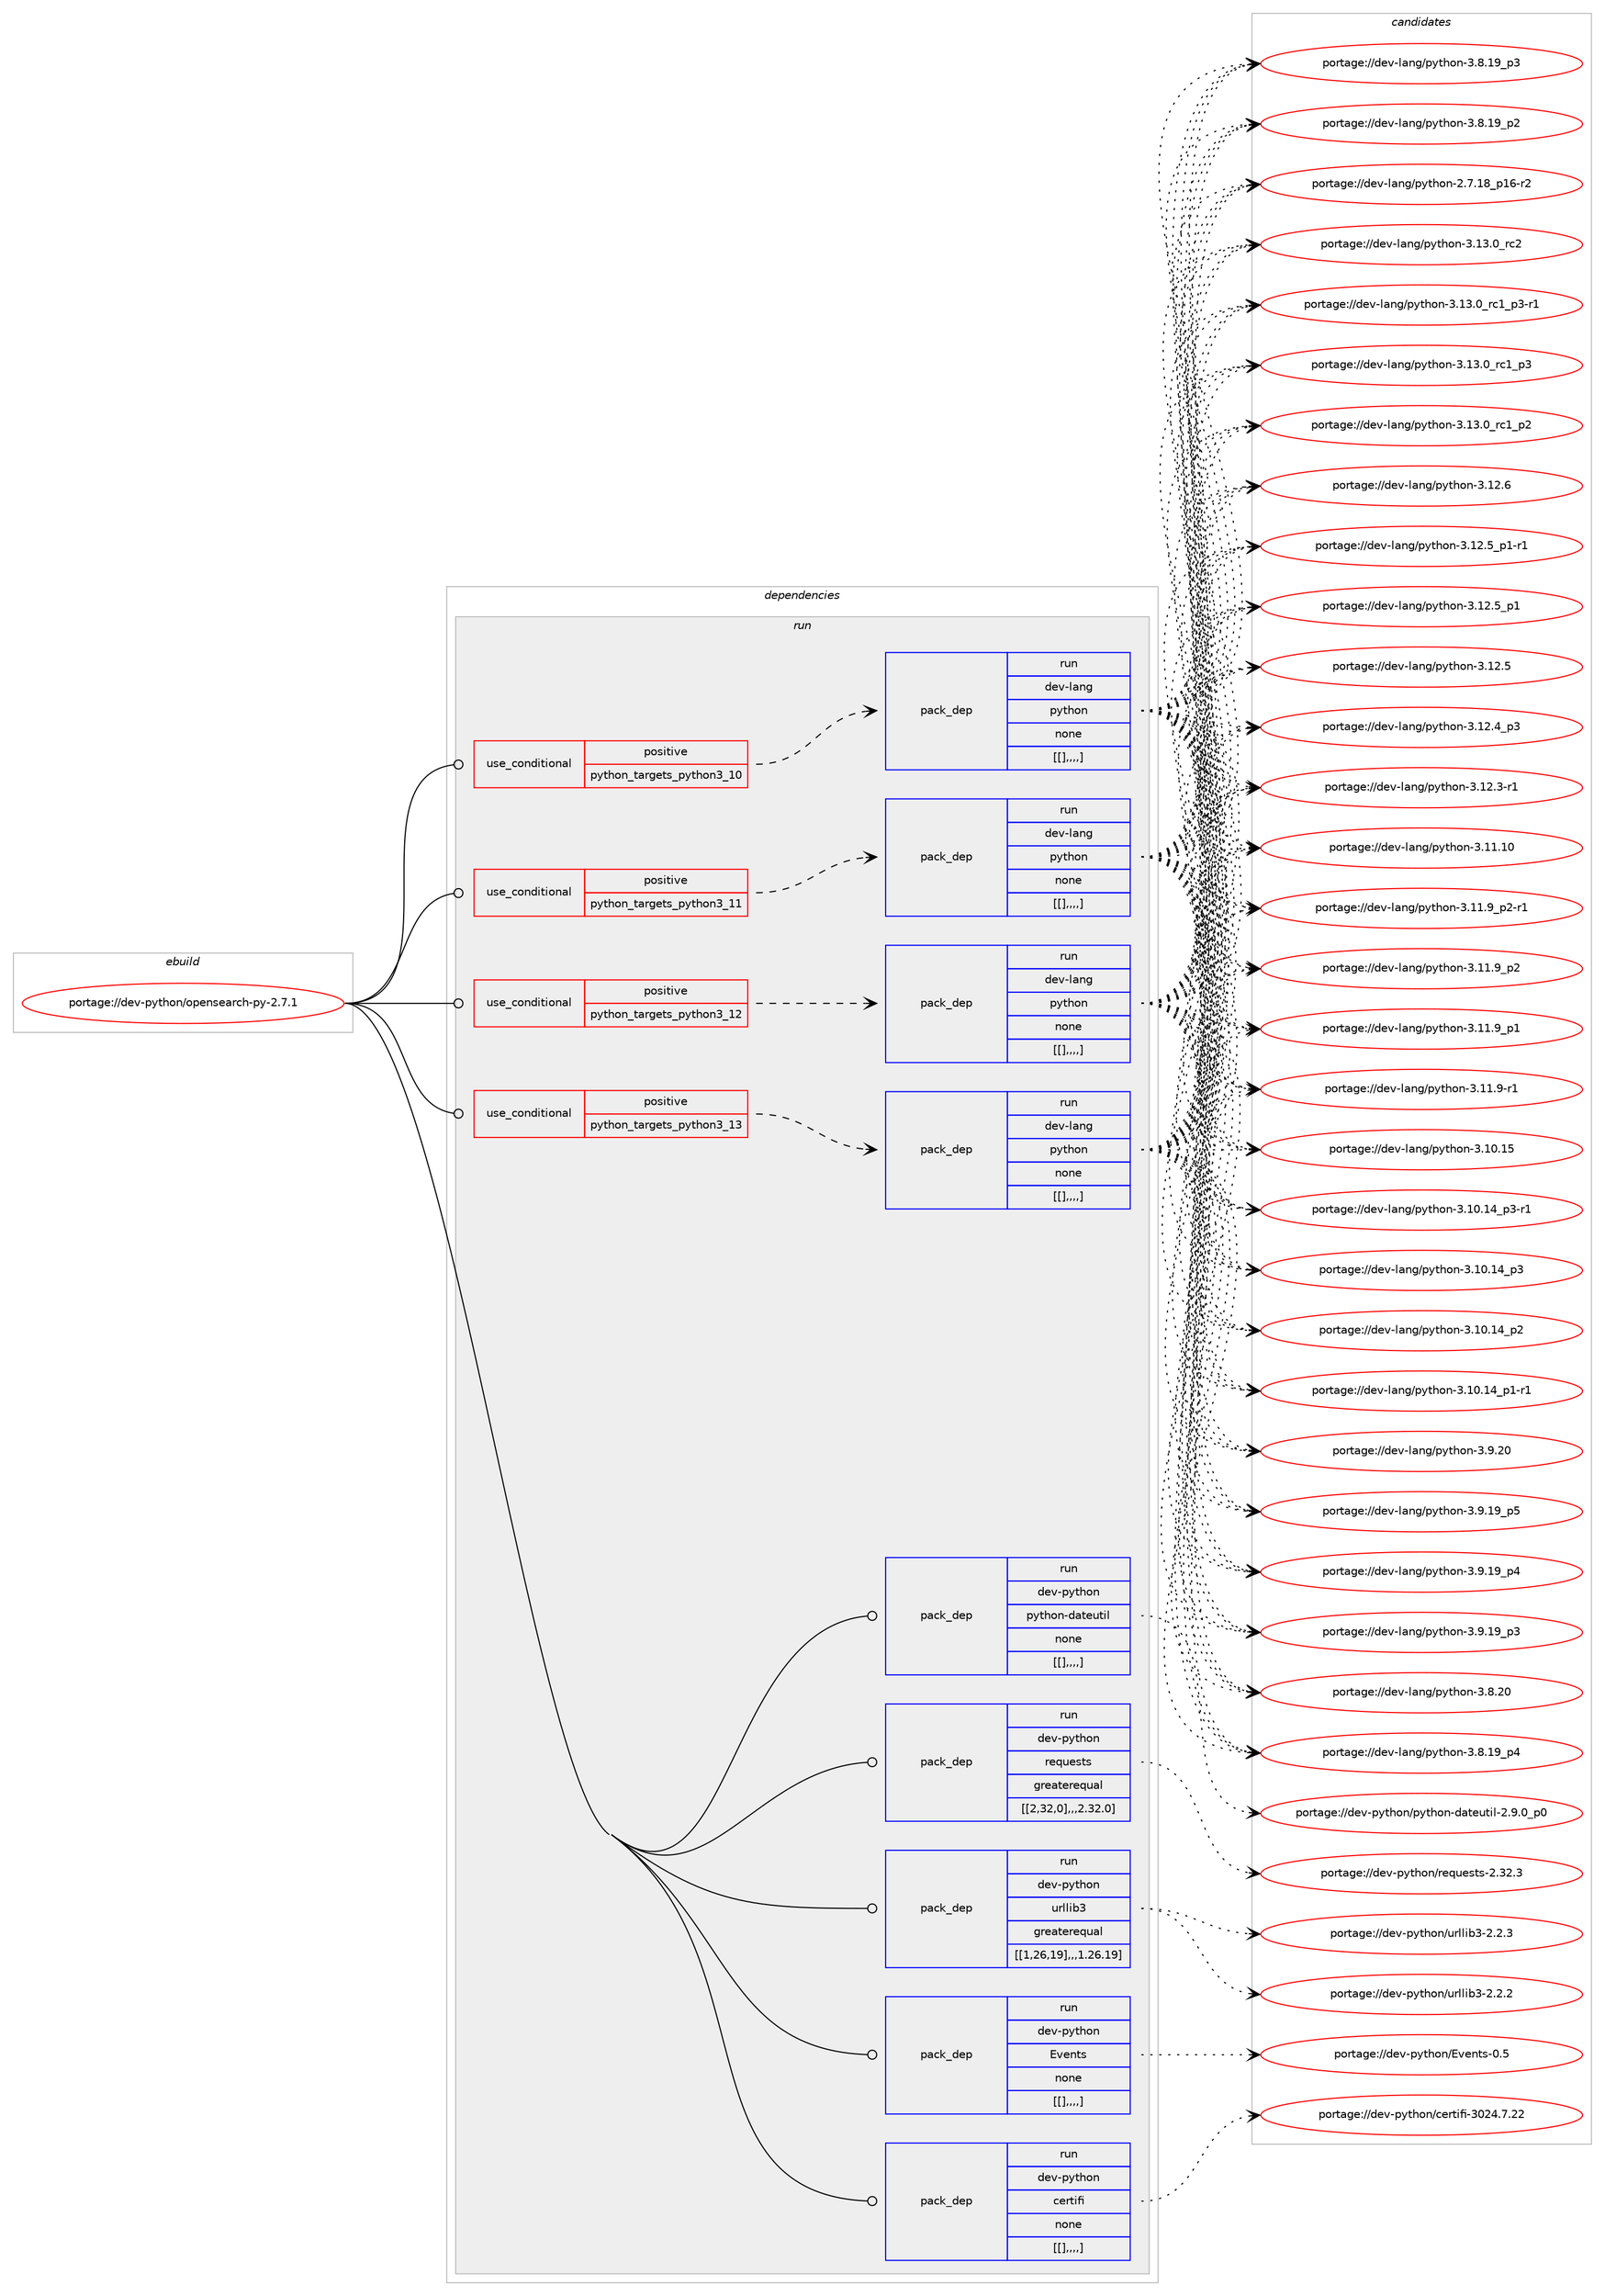digraph prolog {

# *************
# Graph options
# *************

newrank=true;
concentrate=true;
compound=true;
graph [rankdir=LR,fontname=Helvetica,fontsize=10,ranksep=1.5];#, ranksep=2.5, nodesep=0.2];
edge  [arrowhead=vee];
node  [fontname=Helvetica,fontsize=10];

# **********
# The ebuild
# **********

subgraph cluster_leftcol {
color=gray;
label=<<i>ebuild</i>>;
id [label="portage://dev-python/opensearch-py-2.7.1", color=red, width=4, href="../dev-python/opensearch-py-2.7.1.svg"];
}

# ****************
# The dependencies
# ****************

subgraph cluster_midcol {
color=gray;
label=<<i>dependencies</i>>;
subgraph cluster_compile {
fillcolor="#eeeeee";
style=filled;
label=<<i>compile</i>>;
}
subgraph cluster_compileandrun {
fillcolor="#eeeeee";
style=filled;
label=<<i>compile and run</i>>;
}
subgraph cluster_run {
fillcolor="#eeeeee";
style=filled;
label=<<i>run</i>>;
subgraph cond36168 {
dependency154263 [label=<<TABLE BORDER="0" CELLBORDER="1" CELLSPACING="0" CELLPADDING="4"><TR><TD ROWSPAN="3" CELLPADDING="10">use_conditional</TD></TR><TR><TD>positive</TD></TR><TR><TD>python_targets_python3_10</TD></TR></TABLE>>, shape=none, color=red];
subgraph pack116877 {
dependency154264 [label=<<TABLE BORDER="0" CELLBORDER="1" CELLSPACING="0" CELLPADDING="4" WIDTH="220"><TR><TD ROWSPAN="6" CELLPADDING="30">pack_dep</TD></TR><TR><TD WIDTH="110">run</TD></TR><TR><TD>dev-lang</TD></TR><TR><TD>python</TD></TR><TR><TD>none</TD></TR><TR><TD>[[],,,,]</TD></TR></TABLE>>, shape=none, color=blue];
}
dependency154263:e -> dependency154264:w [weight=20,style="dashed",arrowhead="vee"];
}
id:e -> dependency154263:w [weight=20,style="solid",arrowhead="odot"];
subgraph cond36169 {
dependency154265 [label=<<TABLE BORDER="0" CELLBORDER="1" CELLSPACING="0" CELLPADDING="4"><TR><TD ROWSPAN="3" CELLPADDING="10">use_conditional</TD></TR><TR><TD>positive</TD></TR><TR><TD>python_targets_python3_11</TD></TR></TABLE>>, shape=none, color=red];
subgraph pack116878 {
dependency154266 [label=<<TABLE BORDER="0" CELLBORDER="1" CELLSPACING="0" CELLPADDING="4" WIDTH="220"><TR><TD ROWSPAN="6" CELLPADDING="30">pack_dep</TD></TR><TR><TD WIDTH="110">run</TD></TR><TR><TD>dev-lang</TD></TR><TR><TD>python</TD></TR><TR><TD>none</TD></TR><TR><TD>[[],,,,]</TD></TR></TABLE>>, shape=none, color=blue];
}
dependency154265:e -> dependency154266:w [weight=20,style="dashed",arrowhead="vee"];
}
id:e -> dependency154265:w [weight=20,style="solid",arrowhead="odot"];
subgraph cond36170 {
dependency154267 [label=<<TABLE BORDER="0" CELLBORDER="1" CELLSPACING="0" CELLPADDING="4"><TR><TD ROWSPAN="3" CELLPADDING="10">use_conditional</TD></TR><TR><TD>positive</TD></TR><TR><TD>python_targets_python3_12</TD></TR></TABLE>>, shape=none, color=red];
subgraph pack116879 {
dependency154268 [label=<<TABLE BORDER="0" CELLBORDER="1" CELLSPACING="0" CELLPADDING="4" WIDTH="220"><TR><TD ROWSPAN="6" CELLPADDING="30">pack_dep</TD></TR><TR><TD WIDTH="110">run</TD></TR><TR><TD>dev-lang</TD></TR><TR><TD>python</TD></TR><TR><TD>none</TD></TR><TR><TD>[[],,,,]</TD></TR></TABLE>>, shape=none, color=blue];
}
dependency154267:e -> dependency154268:w [weight=20,style="dashed",arrowhead="vee"];
}
id:e -> dependency154267:w [weight=20,style="solid",arrowhead="odot"];
subgraph cond36171 {
dependency154269 [label=<<TABLE BORDER="0" CELLBORDER="1" CELLSPACING="0" CELLPADDING="4"><TR><TD ROWSPAN="3" CELLPADDING="10">use_conditional</TD></TR><TR><TD>positive</TD></TR><TR><TD>python_targets_python3_13</TD></TR></TABLE>>, shape=none, color=red];
subgraph pack116880 {
dependency154270 [label=<<TABLE BORDER="0" CELLBORDER="1" CELLSPACING="0" CELLPADDING="4" WIDTH="220"><TR><TD ROWSPAN="6" CELLPADDING="30">pack_dep</TD></TR><TR><TD WIDTH="110">run</TD></TR><TR><TD>dev-lang</TD></TR><TR><TD>python</TD></TR><TR><TD>none</TD></TR><TR><TD>[[],,,,]</TD></TR></TABLE>>, shape=none, color=blue];
}
dependency154269:e -> dependency154270:w [weight=20,style="dashed",arrowhead="vee"];
}
id:e -> dependency154269:w [weight=20,style="solid",arrowhead="odot"];
subgraph pack116881 {
dependency154271 [label=<<TABLE BORDER="0" CELLBORDER="1" CELLSPACING="0" CELLPADDING="4" WIDTH="220"><TR><TD ROWSPAN="6" CELLPADDING="30">pack_dep</TD></TR><TR><TD WIDTH="110">run</TD></TR><TR><TD>dev-python</TD></TR><TR><TD>Events</TD></TR><TR><TD>none</TD></TR><TR><TD>[[],,,,]</TD></TR></TABLE>>, shape=none, color=blue];
}
id:e -> dependency154271:w [weight=20,style="solid",arrowhead="odot"];
subgraph pack116882 {
dependency154272 [label=<<TABLE BORDER="0" CELLBORDER="1" CELLSPACING="0" CELLPADDING="4" WIDTH="220"><TR><TD ROWSPAN="6" CELLPADDING="30">pack_dep</TD></TR><TR><TD WIDTH="110">run</TD></TR><TR><TD>dev-python</TD></TR><TR><TD>certifi</TD></TR><TR><TD>none</TD></TR><TR><TD>[[],,,,]</TD></TR></TABLE>>, shape=none, color=blue];
}
id:e -> dependency154272:w [weight=20,style="solid",arrowhead="odot"];
subgraph pack116883 {
dependency154273 [label=<<TABLE BORDER="0" CELLBORDER="1" CELLSPACING="0" CELLPADDING="4" WIDTH="220"><TR><TD ROWSPAN="6" CELLPADDING="30">pack_dep</TD></TR><TR><TD WIDTH="110">run</TD></TR><TR><TD>dev-python</TD></TR><TR><TD>python-dateutil</TD></TR><TR><TD>none</TD></TR><TR><TD>[[],,,,]</TD></TR></TABLE>>, shape=none, color=blue];
}
id:e -> dependency154273:w [weight=20,style="solid",arrowhead="odot"];
subgraph pack116884 {
dependency154274 [label=<<TABLE BORDER="0" CELLBORDER="1" CELLSPACING="0" CELLPADDING="4" WIDTH="220"><TR><TD ROWSPAN="6" CELLPADDING="30">pack_dep</TD></TR><TR><TD WIDTH="110">run</TD></TR><TR><TD>dev-python</TD></TR><TR><TD>requests</TD></TR><TR><TD>greaterequal</TD></TR><TR><TD>[[2,32,0],,,2.32.0]</TD></TR></TABLE>>, shape=none, color=blue];
}
id:e -> dependency154274:w [weight=20,style="solid",arrowhead="odot"];
subgraph pack116885 {
dependency154275 [label=<<TABLE BORDER="0" CELLBORDER="1" CELLSPACING="0" CELLPADDING="4" WIDTH="220"><TR><TD ROWSPAN="6" CELLPADDING="30">pack_dep</TD></TR><TR><TD WIDTH="110">run</TD></TR><TR><TD>dev-python</TD></TR><TR><TD>urllib3</TD></TR><TR><TD>greaterequal</TD></TR><TR><TD>[[1,26,19],,,1.26.19]</TD></TR></TABLE>>, shape=none, color=blue];
}
id:e -> dependency154275:w [weight=20,style="solid",arrowhead="odot"];
}
}

# **************
# The candidates
# **************

subgraph cluster_choices {
rank=same;
color=gray;
label=<<i>candidates</i>>;

subgraph choice116877 {
color=black;
nodesep=1;
choice10010111845108971101034711212111610411111045514649514648951149950 [label="portage://dev-lang/python-3.13.0_rc2", color=red, width=4,href="../dev-lang/python-3.13.0_rc2.svg"];
choice1001011184510897110103471121211161041111104551464951464895114994995112514511449 [label="portage://dev-lang/python-3.13.0_rc1_p3-r1", color=red, width=4,href="../dev-lang/python-3.13.0_rc1_p3-r1.svg"];
choice100101118451089711010347112121116104111110455146495146489511499499511251 [label="portage://dev-lang/python-3.13.0_rc1_p3", color=red, width=4,href="../dev-lang/python-3.13.0_rc1_p3.svg"];
choice100101118451089711010347112121116104111110455146495146489511499499511250 [label="portage://dev-lang/python-3.13.0_rc1_p2", color=red, width=4,href="../dev-lang/python-3.13.0_rc1_p2.svg"];
choice10010111845108971101034711212111610411111045514649504654 [label="portage://dev-lang/python-3.12.6", color=red, width=4,href="../dev-lang/python-3.12.6.svg"];
choice1001011184510897110103471121211161041111104551464950465395112494511449 [label="portage://dev-lang/python-3.12.5_p1-r1", color=red, width=4,href="../dev-lang/python-3.12.5_p1-r1.svg"];
choice100101118451089711010347112121116104111110455146495046539511249 [label="portage://dev-lang/python-3.12.5_p1", color=red, width=4,href="../dev-lang/python-3.12.5_p1.svg"];
choice10010111845108971101034711212111610411111045514649504653 [label="portage://dev-lang/python-3.12.5", color=red, width=4,href="../dev-lang/python-3.12.5.svg"];
choice100101118451089711010347112121116104111110455146495046529511251 [label="portage://dev-lang/python-3.12.4_p3", color=red, width=4,href="../dev-lang/python-3.12.4_p3.svg"];
choice100101118451089711010347112121116104111110455146495046514511449 [label="portage://dev-lang/python-3.12.3-r1", color=red, width=4,href="../dev-lang/python-3.12.3-r1.svg"];
choice1001011184510897110103471121211161041111104551464949464948 [label="portage://dev-lang/python-3.11.10", color=red, width=4,href="../dev-lang/python-3.11.10.svg"];
choice1001011184510897110103471121211161041111104551464949465795112504511449 [label="portage://dev-lang/python-3.11.9_p2-r1", color=red, width=4,href="../dev-lang/python-3.11.9_p2-r1.svg"];
choice100101118451089711010347112121116104111110455146494946579511250 [label="portage://dev-lang/python-3.11.9_p2", color=red, width=4,href="../dev-lang/python-3.11.9_p2.svg"];
choice100101118451089711010347112121116104111110455146494946579511249 [label="portage://dev-lang/python-3.11.9_p1", color=red, width=4,href="../dev-lang/python-3.11.9_p1.svg"];
choice100101118451089711010347112121116104111110455146494946574511449 [label="portage://dev-lang/python-3.11.9-r1", color=red, width=4,href="../dev-lang/python-3.11.9-r1.svg"];
choice1001011184510897110103471121211161041111104551464948464953 [label="portage://dev-lang/python-3.10.15", color=red, width=4,href="../dev-lang/python-3.10.15.svg"];
choice100101118451089711010347112121116104111110455146494846495295112514511449 [label="portage://dev-lang/python-3.10.14_p3-r1", color=red, width=4,href="../dev-lang/python-3.10.14_p3-r1.svg"];
choice10010111845108971101034711212111610411111045514649484649529511251 [label="portage://dev-lang/python-3.10.14_p3", color=red, width=4,href="../dev-lang/python-3.10.14_p3.svg"];
choice10010111845108971101034711212111610411111045514649484649529511250 [label="portage://dev-lang/python-3.10.14_p2", color=red, width=4,href="../dev-lang/python-3.10.14_p2.svg"];
choice100101118451089711010347112121116104111110455146494846495295112494511449 [label="portage://dev-lang/python-3.10.14_p1-r1", color=red, width=4,href="../dev-lang/python-3.10.14_p1-r1.svg"];
choice10010111845108971101034711212111610411111045514657465048 [label="portage://dev-lang/python-3.9.20", color=red, width=4,href="../dev-lang/python-3.9.20.svg"];
choice100101118451089711010347112121116104111110455146574649579511253 [label="portage://dev-lang/python-3.9.19_p5", color=red, width=4,href="../dev-lang/python-3.9.19_p5.svg"];
choice100101118451089711010347112121116104111110455146574649579511252 [label="portage://dev-lang/python-3.9.19_p4", color=red, width=4,href="../dev-lang/python-3.9.19_p4.svg"];
choice100101118451089711010347112121116104111110455146574649579511251 [label="portage://dev-lang/python-3.9.19_p3", color=red, width=4,href="../dev-lang/python-3.9.19_p3.svg"];
choice10010111845108971101034711212111610411111045514656465048 [label="portage://dev-lang/python-3.8.20", color=red, width=4,href="../dev-lang/python-3.8.20.svg"];
choice100101118451089711010347112121116104111110455146564649579511252 [label="portage://dev-lang/python-3.8.19_p4", color=red, width=4,href="../dev-lang/python-3.8.19_p4.svg"];
choice100101118451089711010347112121116104111110455146564649579511251 [label="portage://dev-lang/python-3.8.19_p3", color=red, width=4,href="../dev-lang/python-3.8.19_p3.svg"];
choice100101118451089711010347112121116104111110455146564649579511250 [label="portage://dev-lang/python-3.8.19_p2", color=red, width=4,href="../dev-lang/python-3.8.19_p2.svg"];
choice100101118451089711010347112121116104111110455046554649569511249544511450 [label="portage://dev-lang/python-2.7.18_p16-r2", color=red, width=4,href="../dev-lang/python-2.7.18_p16-r2.svg"];
dependency154264:e -> choice10010111845108971101034711212111610411111045514649514648951149950:w [style=dotted,weight="100"];
dependency154264:e -> choice1001011184510897110103471121211161041111104551464951464895114994995112514511449:w [style=dotted,weight="100"];
dependency154264:e -> choice100101118451089711010347112121116104111110455146495146489511499499511251:w [style=dotted,weight="100"];
dependency154264:e -> choice100101118451089711010347112121116104111110455146495146489511499499511250:w [style=dotted,weight="100"];
dependency154264:e -> choice10010111845108971101034711212111610411111045514649504654:w [style=dotted,weight="100"];
dependency154264:e -> choice1001011184510897110103471121211161041111104551464950465395112494511449:w [style=dotted,weight="100"];
dependency154264:e -> choice100101118451089711010347112121116104111110455146495046539511249:w [style=dotted,weight="100"];
dependency154264:e -> choice10010111845108971101034711212111610411111045514649504653:w [style=dotted,weight="100"];
dependency154264:e -> choice100101118451089711010347112121116104111110455146495046529511251:w [style=dotted,weight="100"];
dependency154264:e -> choice100101118451089711010347112121116104111110455146495046514511449:w [style=dotted,weight="100"];
dependency154264:e -> choice1001011184510897110103471121211161041111104551464949464948:w [style=dotted,weight="100"];
dependency154264:e -> choice1001011184510897110103471121211161041111104551464949465795112504511449:w [style=dotted,weight="100"];
dependency154264:e -> choice100101118451089711010347112121116104111110455146494946579511250:w [style=dotted,weight="100"];
dependency154264:e -> choice100101118451089711010347112121116104111110455146494946579511249:w [style=dotted,weight="100"];
dependency154264:e -> choice100101118451089711010347112121116104111110455146494946574511449:w [style=dotted,weight="100"];
dependency154264:e -> choice1001011184510897110103471121211161041111104551464948464953:w [style=dotted,weight="100"];
dependency154264:e -> choice100101118451089711010347112121116104111110455146494846495295112514511449:w [style=dotted,weight="100"];
dependency154264:e -> choice10010111845108971101034711212111610411111045514649484649529511251:w [style=dotted,weight="100"];
dependency154264:e -> choice10010111845108971101034711212111610411111045514649484649529511250:w [style=dotted,weight="100"];
dependency154264:e -> choice100101118451089711010347112121116104111110455146494846495295112494511449:w [style=dotted,weight="100"];
dependency154264:e -> choice10010111845108971101034711212111610411111045514657465048:w [style=dotted,weight="100"];
dependency154264:e -> choice100101118451089711010347112121116104111110455146574649579511253:w [style=dotted,weight="100"];
dependency154264:e -> choice100101118451089711010347112121116104111110455146574649579511252:w [style=dotted,weight="100"];
dependency154264:e -> choice100101118451089711010347112121116104111110455146574649579511251:w [style=dotted,weight="100"];
dependency154264:e -> choice10010111845108971101034711212111610411111045514656465048:w [style=dotted,weight="100"];
dependency154264:e -> choice100101118451089711010347112121116104111110455146564649579511252:w [style=dotted,weight="100"];
dependency154264:e -> choice100101118451089711010347112121116104111110455146564649579511251:w [style=dotted,weight="100"];
dependency154264:e -> choice100101118451089711010347112121116104111110455146564649579511250:w [style=dotted,weight="100"];
dependency154264:e -> choice100101118451089711010347112121116104111110455046554649569511249544511450:w [style=dotted,weight="100"];
}
subgraph choice116878 {
color=black;
nodesep=1;
choice10010111845108971101034711212111610411111045514649514648951149950 [label="portage://dev-lang/python-3.13.0_rc2", color=red, width=4,href="../dev-lang/python-3.13.0_rc2.svg"];
choice1001011184510897110103471121211161041111104551464951464895114994995112514511449 [label="portage://dev-lang/python-3.13.0_rc1_p3-r1", color=red, width=4,href="../dev-lang/python-3.13.0_rc1_p3-r1.svg"];
choice100101118451089711010347112121116104111110455146495146489511499499511251 [label="portage://dev-lang/python-3.13.0_rc1_p3", color=red, width=4,href="../dev-lang/python-3.13.0_rc1_p3.svg"];
choice100101118451089711010347112121116104111110455146495146489511499499511250 [label="portage://dev-lang/python-3.13.0_rc1_p2", color=red, width=4,href="../dev-lang/python-3.13.0_rc1_p2.svg"];
choice10010111845108971101034711212111610411111045514649504654 [label="portage://dev-lang/python-3.12.6", color=red, width=4,href="../dev-lang/python-3.12.6.svg"];
choice1001011184510897110103471121211161041111104551464950465395112494511449 [label="portage://dev-lang/python-3.12.5_p1-r1", color=red, width=4,href="../dev-lang/python-3.12.5_p1-r1.svg"];
choice100101118451089711010347112121116104111110455146495046539511249 [label="portage://dev-lang/python-3.12.5_p1", color=red, width=4,href="../dev-lang/python-3.12.5_p1.svg"];
choice10010111845108971101034711212111610411111045514649504653 [label="portage://dev-lang/python-3.12.5", color=red, width=4,href="../dev-lang/python-3.12.5.svg"];
choice100101118451089711010347112121116104111110455146495046529511251 [label="portage://dev-lang/python-3.12.4_p3", color=red, width=4,href="../dev-lang/python-3.12.4_p3.svg"];
choice100101118451089711010347112121116104111110455146495046514511449 [label="portage://dev-lang/python-3.12.3-r1", color=red, width=4,href="../dev-lang/python-3.12.3-r1.svg"];
choice1001011184510897110103471121211161041111104551464949464948 [label="portage://dev-lang/python-3.11.10", color=red, width=4,href="../dev-lang/python-3.11.10.svg"];
choice1001011184510897110103471121211161041111104551464949465795112504511449 [label="portage://dev-lang/python-3.11.9_p2-r1", color=red, width=4,href="../dev-lang/python-3.11.9_p2-r1.svg"];
choice100101118451089711010347112121116104111110455146494946579511250 [label="portage://dev-lang/python-3.11.9_p2", color=red, width=4,href="../dev-lang/python-3.11.9_p2.svg"];
choice100101118451089711010347112121116104111110455146494946579511249 [label="portage://dev-lang/python-3.11.9_p1", color=red, width=4,href="../dev-lang/python-3.11.9_p1.svg"];
choice100101118451089711010347112121116104111110455146494946574511449 [label="portage://dev-lang/python-3.11.9-r1", color=red, width=4,href="../dev-lang/python-3.11.9-r1.svg"];
choice1001011184510897110103471121211161041111104551464948464953 [label="portage://dev-lang/python-3.10.15", color=red, width=4,href="../dev-lang/python-3.10.15.svg"];
choice100101118451089711010347112121116104111110455146494846495295112514511449 [label="portage://dev-lang/python-3.10.14_p3-r1", color=red, width=4,href="../dev-lang/python-3.10.14_p3-r1.svg"];
choice10010111845108971101034711212111610411111045514649484649529511251 [label="portage://dev-lang/python-3.10.14_p3", color=red, width=4,href="../dev-lang/python-3.10.14_p3.svg"];
choice10010111845108971101034711212111610411111045514649484649529511250 [label="portage://dev-lang/python-3.10.14_p2", color=red, width=4,href="../dev-lang/python-3.10.14_p2.svg"];
choice100101118451089711010347112121116104111110455146494846495295112494511449 [label="portage://dev-lang/python-3.10.14_p1-r1", color=red, width=4,href="../dev-lang/python-3.10.14_p1-r1.svg"];
choice10010111845108971101034711212111610411111045514657465048 [label="portage://dev-lang/python-3.9.20", color=red, width=4,href="../dev-lang/python-3.9.20.svg"];
choice100101118451089711010347112121116104111110455146574649579511253 [label="portage://dev-lang/python-3.9.19_p5", color=red, width=4,href="../dev-lang/python-3.9.19_p5.svg"];
choice100101118451089711010347112121116104111110455146574649579511252 [label="portage://dev-lang/python-3.9.19_p4", color=red, width=4,href="../dev-lang/python-3.9.19_p4.svg"];
choice100101118451089711010347112121116104111110455146574649579511251 [label="portage://dev-lang/python-3.9.19_p3", color=red, width=4,href="../dev-lang/python-3.9.19_p3.svg"];
choice10010111845108971101034711212111610411111045514656465048 [label="portage://dev-lang/python-3.8.20", color=red, width=4,href="../dev-lang/python-3.8.20.svg"];
choice100101118451089711010347112121116104111110455146564649579511252 [label="portage://dev-lang/python-3.8.19_p4", color=red, width=4,href="../dev-lang/python-3.8.19_p4.svg"];
choice100101118451089711010347112121116104111110455146564649579511251 [label="portage://dev-lang/python-3.8.19_p3", color=red, width=4,href="../dev-lang/python-3.8.19_p3.svg"];
choice100101118451089711010347112121116104111110455146564649579511250 [label="portage://dev-lang/python-3.8.19_p2", color=red, width=4,href="../dev-lang/python-3.8.19_p2.svg"];
choice100101118451089711010347112121116104111110455046554649569511249544511450 [label="portage://dev-lang/python-2.7.18_p16-r2", color=red, width=4,href="../dev-lang/python-2.7.18_p16-r2.svg"];
dependency154266:e -> choice10010111845108971101034711212111610411111045514649514648951149950:w [style=dotted,weight="100"];
dependency154266:e -> choice1001011184510897110103471121211161041111104551464951464895114994995112514511449:w [style=dotted,weight="100"];
dependency154266:e -> choice100101118451089711010347112121116104111110455146495146489511499499511251:w [style=dotted,weight="100"];
dependency154266:e -> choice100101118451089711010347112121116104111110455146495146489511499499511250:w [style=dotted,weight="100"];
dependency154266:e -> choice10010111845108971101034711212111610411111045514649504654:w [style=dotted,weight="100"];
dependency154266:e -> choice1001011184510897110103471121211161041111104551464950465395112494511449:w [style=dotted,weight="100"];
dependency154266:e -> choice100101118451089711010347112121116104111110455146495046539511249:w [style=dotted,weight="100"];
dependency154266:e -> choice10010111845108971101034711212111610411111045514649504653:w [style=dotted,weight="100"];
dependency154266:e -> choice100101118451089711010347112121116104111110455146495046529511251:w [style=dotted,weight="100"];
dependency154266:e -> choice100101118451089711010347112121116104111110455146495046514511449:w [style=dotted,weight="100"];
dependency154266:e -> choice1001011184510897110103471121211161041111104551464949464948:w [style=dotted,weight="100"];
dependency154266:e -> choice1001011184510897110103471121211161041111104551464949465795112504511449:w [style=dotted,weight="100"];
dependency154266:e -> choice100101118451089711010347112121116104111110455146494946579511250:w [style=dotted,weight="100"];
dependency154266:e -> choice100101118451089711010347112121116104111110455146494946579511249:w [style=dotted,weight="100"];
dependency154266:e -> choice100101118451089711010347112121116104111110455146494946574511449:w [style=dotted,weight="100"];
dependency154266:e -> choice1001011184510897110103471121211161041111104551464948464953:w [style=dotted,weight="100"];
dependency154266:e -> choice100101118451089711010347112121116104111110455146494846495295112514511449:w [style=dotted,weight="100"];
dependency154266:e -> choice10010111845108971101034711212111610411111045514649484649529511251:w [style=dotted,weight="100"];
dependency154266:e -> choice10010111845108971101034711212111610411111045514649484649529511250:w [style=dotted,weight="100"];
dependency154266:e -> choice100101118451089711010347112121116104111110455146494846495295112494511449:w [style=dotted,weight="100"];
dependency154266:e -> choice10010111845108971101034711212111610411111045514657465048:w [style=dotted,weight="100"];
dependency154266:e -> choice100101118451089711010347112121116104111110455146574649579511253:w [style=dotted,weight="100"];
dependency154266:e -> choice100101118451089711010347112121116104111110455146574649579511252:w [style=dotted,weight="100"];
dependency154266:e -> choice100101118451089711010347112121116104111110455146574649579511251:w [style=dotted,weight="100"];
dependency154266:e -> choice10010111845108971101034711212111610411111045514656465048:w [style=dotted,weight="100"];
dependency154266:e -> choice100101118451089711010347112121116104111110455146564649579511252:w [style=dotted,weight="100"];
dependency154266:e -> choice100101118451089711010347112121116104111110455146564649579511251:w [style=dotted,weight="100"];
dependency154266:e -> choice100101118451089711010347112121116104111110455146564649579511250:w [style=dotted,weight="100"];
dependency154266:e -> choice100101118451089711010347112121116104111110455046554649569511249544511450:w [style=dotted,weight="100"];
}
subgraph choice116879 {
color=black;
nodesep=1;
choice10010111845108971101034711212111610411111045514649514648951149950 [label="portage://dev-lang/python-3.13.0_rc2", color=red, width=4,href="../dev-lang/python-3.13.0_rc2.svg"];
choice1001011184510897110103471121211161041111104551464951464895114994995112514511449 [label="portage://dev-lang/python-3.13.0_rc1_p3-r1", color=red, width=4,href="../dev-lang/python-3.13.0_rc1_p3-r1.svg"];
choice100101118451089711010347112121116104111110455146495146489511499499511251 [label="portage://dev-lang/python-3.13.0_rc1_p3", color=red, width=4,href="../dev-lang/python-3.13.0_rc1_p3.svg"];
choice100101118451089711010347112121116104111110455146495146489511499499511250 [label="portage://dev-lang/python-3.13.0_rc1_p2", color=red, width=4,href="../dev-lang/python-3.13.0_rc1_p2.svg"];
choice10010111845108971101034711212111610411111045514649504654 [label="portage://dev-lang/python-3.12.6", color=red, width=4,href="../dev-lang/python-3.12.6.svg"];
choice1001011184510897110103471121211161041111104551464950465395112494511449 [label="portage://dev-lang/python-3.12.5_p1-r1", color=red, width=4,href="../dev-lang/python-3.12.5_p1-r1.svg"];
choice100101118451089711010347112121116104111110455146495046539511249 [label="portage://dev-lang/python-3.12.5_p1", color=red, width=4,href="../dev-lang/python-3.12.5_p1.svg"];
choice10010111845108971101034711212111610411111045514649504653 [label="portage://dev-lang/python-3.12.5", color=red, width=4,href="../dev-lang/python-3.12.5.svg"];
choice100101118451089711010347112121116104111110455146495046529511251 [label="portage://dev-lang/python-3.12.4_p3", color=red, width=4,href="../dev-lang/python-3.12.4_p3.svg"];
choice100101118451089711010347112121116104111110455146495046514511449 [label="portage://dev-lang/python-3.12.3-r1", color=red, width=4,href="../dev-lang/python-3.12.3-r1.svg"];
choice1001011184510897110103471121211161041111104551464949464948 [label="portage://dev-lang/python-3.11.10", color=red, width=4,href="../dev-lang/python-3.11.10.svg"];
choice1001011184510897110103471121211161041111104551464949465795112504511449 [label="portage://dev-lang/python-3.11.9_p2-r1", color=red, width=4,href="../dev-lang/python-3.11.9_p2-r1.svg"];
choice100101118451089711010347112121116104111110455146494946579511250 [label="portage://dev-lang/python-3.11.9_p2", color=red, width=4,href="../dev-lang/python-3.11.9_p2.svg"];
choice100101118451089711010347112121116104111110455146494946579511249 [label="portage://dev-lang/python-3.11.9_p1", color=red, width=4,href="../dev-lang/python-3.11.9_p1.svg"];
choice100101118451089711010347112121116104111110455146494946574511449 [label="portage://dev-lang/python-3.11.9-r1", color=red, width=4,href="../dev-lang/python-3.11.9-r1.svg"];
choice1001011184510897110103471121211161041111104551464948464953 [label="portage://dev-lang/python-3.10.15", color=red, width=4,href="../dev-lang/python-3.10.15.svg"];
choice100101118451089711010347112121116104111110455146494846495295112514511449 [label="portage://dev-lang/python-3.10.14_p3-r1", color=red, width=4,href="../dev-lang/python-3.10.14_p3-r1.svg"];
choice10010111845108971101034711212111610411111045514649484649529511251 [label="portage://dev-lang/python-3.10.14_p3", color=red, width=4,href="../dev-lang/python-3.10.14_p3.svg"];
choice10010111845108971101034711212111610411111045514649484649529511250 [label="portage://dev-lang/python-3.10.14_p2", color=red, width=4,href="../dev-lang/python-3.10.14_p2.svg"];
choice100101118451089711010347112121116104111110455146494846495295112494511449 [label="portage://dev-lang/python-3.10.14_p1-r1", color=red, width=4,href="../dev-lang/python-3.10.14_p1-r1.svg"];
choice10010111845108971101034711212111610411111045514657465048 [label="portage://dev-lang/python-3.9.20", color=red, width=4,href="../dev-lang/python-3.9.20.svg"];
choice100101118451089711010347112121116104111110455146574649579511253 [label="portage://dev-lang/python-3.9.19_p5", color=red, width=4,href="../dev-lang/python-3.9.19_p5.svg"];
choice100101118451089711010347112121116104111110455146574649579511252 [label="portage://dev-lang/python-3.9.19_p4", color=red, width=4,href="../dev-lang/python-3.9.19_p4.svg"];
choice100101118451089711010347112121116104111110455146574649579511251 [label="portage://dev-lang/python-3.9.19_p3", color=red, width=4,href="../dev-lang/python-3.9.19_p3.svg"];
choice10010111845108971101034711212111610411111045514656465048 [label="portage://dev-lang/python-3.8.20", color=red, width=4,href="../dev-lang/python-3.8.20.svg"];
choice100101118451089711010347112121116104111110455146564649579511252 [label="portage://dev-lang/python-3.8.19_p4", color=red, width=4,href="../dev-lang/python-3.8.19_p4.svg"];
choice100101118451089711010347112121116104111110455146564649579511251 [label="portage://dev-lang/python-3.8.19_p3", color=red, width=4,href="../dev-lang/python-3.8.19_p3.svg"];
choice100101118451089711010347112121116104111110455146564649579511250 [label="portage://dev-lang/python-3.8.19_p2", color=red, width=4,href="../dev-lang/python-3.8.19_p2.svg"];
choice100101118451089711010347112121116104111110455046554649569511249544511450 [label="portage://dev-lang/python-2.7.18_p16-r2", color=red, width=4,href="../dev-lang/python-2.7.18_p16-r2.svg"];
dependency154268:e -> choice10010111845108971101034711212111610411111045514649514648951149950:w [style=dotted,weight="100"];
dependency154268:e -> choice1001011184510897110103471121211161041111104551464951464895114994995112514511449:w [style=dotted,weight="100"];
dependency154268:e -> choice100101118451089711010347112121116104111110455146495146489511499499511251:w [style=dotted,weight="100"];
dependency154268:e -> choice100101118451089711010347112121116104111110455146495146489511499499511250:w [style=dotted,weight="100"];
dependency154268:e -> choice10010111845108971101034711212111610411111045514649504654:w [style=dotted,weight="100"];
dependency154268:e -> choice1001011184510897110103471121211161041111104551464950465395112494511449:w [style=dotted,weight="100"];
dependency154268:e -> choice100101118451089711010347112121116104111110455146495046539511249:w [style=dotted,weight="100"];
dependency154268:e -> choice10010111845108971101034711212111610411111045514649504653:w [style=dotted,weight="100"];
dependency154268:e -> choice100101118451089711010347112121116104111110455146495046529511251:w [style=dotted,weight="100"];
dependency154268:e -> choice100101118451089711010347112121116104111110455146495046514511449:w [style=dotted,weight="100"];
dependency154268:e -> choice1001011184510897110103471121211161041111104551464949464948:w [style=dotted,weight="100"];
dependency154268:e -> choice1001011184510897110103471121211161041111104551464949465795112504511449:w [style=dotted,weight="100"];
dependency154268:e -> choice100101118451089711010347112121116104111110455146494946579511250:w [style=dotted,weight="100"];
dependency154268:e -> choice100101118451089711010347112121116104111110455146494946579511249:w [style=dotted,weight="100"];
dependency154268:e -> choice100101118451089711010347112121116104111110455146494946574511449:w [style=dotted,weight="100"];
dependency154268:e -> choice1001011184510897110103471121211161041111104551464948464953:w [style=dotted,weight="100"];
dependency154268:e -> choice100101118451089711010347112121116104111110455146494846495295112514511449:w [style=dotted,weight="100"];
dependency154268:e -> choice10010111845108971101034711212111610411111045514649484649529511251:w [style=dotted,weight="100"];
dependency154268:e -> choice10010111845108971101034711212111610411111045514649484649529511250:w [style=dotted,weight="100"];
dependency154268:e -> choice100101118451089711010347112121116104111110455146494846495295112494511449:w [style=dotted,weight="100"];
dependency154268:e -> choice10010111845108971101034711212111610411111045514657465048:w [style=dotted,weight="100"];
dependency154268:e -> choice100101118451089711010347112121116104111110455146574649579511253:w [style=dotted,weight="100"];
dependency154268:e -> choice100101118451089711010347112121116104111110455146574649579511252:w [style=dotted,weight="100"];
dependency154268:e -> choice100101118451089711010347112121116104111110455146574649579511251:w [style=dotted,weight="100"];
dependency154268:e -> choice10010111845108971101034711212111610411111045514656465048:w [style=dotted,weight="100"];
dependency154268:e -> choice100101118451089711010347112121116104111110455146564649579511252:w [style=dotted,weight="100"];
dependency154268:e -> choice100101118451089711010347112121116104111110455146564649579511251:w [style=dotted,weight="100"];
dependency154268:e -> choice100101118451089711010347112121116104111110455146564649579511250:w [style=dotted,weight="100"];
dependency154268:e -> choice100101118451089711010347112121116104111110455046554649569511249544511450:w [style=dotted,weight="100"];
}
subgraph choice116880 {
color=black;
nodesep=1;
choice10010111845108971101034711212111610411111045514649514648951149950 [label="portage://dev-lang/python-3.13.0_rc2", color=red, width=4,href="../dev-lang/python-3.13.0_rc2.svg"];
choice1001011184510897110103471121211161041111104551464951464895114994995112514511449 [label="portage://dev-lang/python-3.13.0_rc1_p3-r1", color=red, width=4,href="../dev-lang/python-3.13.0_rc1_p3-r1.svg"];
choice100101118451089711010347112121116104111110455146495146489511499499511251 [label="portage://dev-lang/python-3.13.0_rc1_p3", color=red, width=4,href="../dev-lang/python-3.13.0_rc1_p3.svg"];
choice100101118451089711010347112121116104111110455146495146489511499499511250 [label="portage://dev-lang/python-3.13.0_rc1_p2", color=red, width=4,href="../dev-lang/python-3.13.0_rc1_p2.svg"];
choice10010111845108971101034711212111610411111045514649504654 [label="portage://dev-lang/python-3.12.6", color=red, width=4,href="../dev-lang/python-3.12.6.svg"];
choice1001011184510897110103471121211161041111104551464950465395112494511449 [label="portage://dev-lang/python-3.12.5_p1-r1", color=red, width=4,href="../dev-lang/python-3.12.5_p1-r1.svg"];
choice100101118451089711010347112121116104111110455146495046539511249 [label="portage://dev-lang/python-3.12.5_p1", color=red, width=4,href="../dev-lang/python-3.12.5_p1.svg"];
choice10010111845108971101034711212111610411111045514649504653 [label="portage://dev-lang/python-3.12.5", color=red, width=4,href="../dev-lang/python-3.12.5.svg"];
choice100101118451089711010347112121116104111110455146495046529511251 [label="portage://dev-lang/python-3.12.4_p3", color=red, width=4,href="../dev-lang/python-3.12.4_p3.svg"];
choice100101118451089711010347112121116104111110455146495046514511449 [label="portage://dev-lang/python-3.12.3-r1", color=red, width=4,href="../dev-lang/python-3.12.3-r1.svg"];
choice1001011184510897110103471121211161041111104551464949464948 [label="portage://dev-lang/python-3.11.10", color=red, width=4,href="../dev-lang/python-3.11.10.svg"];
choice1001011184510897110103471121211161041111104551464949465795112504511449 [label="portage://dev-lang/python-3.11.9_p2-r1", color=red, width=4,href="../dev-lang/python-3.11.9_p2-r1.svg"];
choice100101118451089711010347112121116104111110455146494946579511250 [label="portage://dev-lang/python-3.11.9_p2", color=red, width=4,href="../dev-lang/python-3.11.9_p2.svg"];
choice100101118451089711010347112121116104111110455146494946579511249 [label="portage://dev-lang/python-3.11.9_p1", color=red, width=4,href="../dev-lang/python-3.11.9_p1.svg"];
choice100101118451089711010347112121116104111110455146494946574511449 [label="portage://dev-lang/python-3.11.9-r1", color=red, width=4,href="../dev-lang/python-3.11.9-r1.svg"];
choice1001011184510897110103471121211161041111104551464948464953 [label="portage://dev-lang/python-3.10.15", color=red, width=4,href="../dev-lang/python-3.10.15.svg"];
choice100101118451089711010347112121116104111110455146494846495295112514511449 [label="portage://dev-lang/python-3.10.14_p3-r1", color=red, width=4,href="../dev-lang/python-3.10.14_p3-r1.svg"];
choice10010111845108971101034711212111610411111045514649484649529511251 [label="portage://dev-lang/python-3.10.14_p3", color=red, width=4,href="../dev-lang/python-3.10.14_p3.svg"];
choice10010111845108971101034711212111610411111045514649484649529511250 [label="portage://dev-lang/python-3.10.14_p2", color=red, width=4,href="../dev-lang/python-3.10.14_p2.svg"];
choice100101118451089711010347112121116104111110455146494846495295112494511449 [label="portage://dev-lang/python-3.10.14_p1-r1", color=red, width=4,href="../dev-lang/python-3.10.14_p1-r1.svg"];
choice10010111845108971101034711212111610411111045514657465048 [label="portage://dev-lang/python-3.9.20", color=red, width=4,href="../dev-lang/python-3.9.20.svg"];
choice100101118451089711010347112121116104111110455146574649579511253 [label="portage://dev-lang/python-3.9.19_p5", color=red, width=4,href="../dev-lang/python-3.9.19_p5.svg"];
choice100101118451089711010347112121116104111110455146574649579511252 [label="portage://dev-lang/python-3.9.19_p4", color=red, width=4,href="../dev-lang/python-3.9.19_p4.svg"];
choice100101118451089711010347112121116104111110455146574649579511251 [label="portage://dev-lang/python-3.9.19_p3", color=red, width=4,href="../dev-lang/python-3.9.19_p3.svg"];
choice10010111845108971101034711212111610411111045514656465048 [label="portage://dev-lang/python-3.8.20", color=red, width=4,href="../dev-lang/python-3.8.20.svg"];
choice100101118451089711010347112121116104111110455146564649579511252 [label="portage://dev-lang/python-3.8.19_p4", color=red, width=4,href="../dev-lang/python-3.8.19_p4.svg"];
choice100101118451089711010347112121116104111110455146564649579511251 [label="portage://dev-lang/python-3.8.19_p3", color=red, width=4,href="../dev-lang/python-3.8.19_p3.svg"];
choice100101118451089711010347112121116104111110455146564649579511250 [label="portage://dev-lang/python-3.8.19_p2", color=red, width=4,href="../dev-lang/python-3.8.19_p2.svg"];
choice100101118451089711010347112121116104111110455046554649569511249544511450 [label="portage://dev-lang/python-2.7.18_p16-r2", color=red, width=4,href="../dev-lang/python-2.7.18_p16-r2.svg"];
dependency154270:e -> choice10010111845108971101034711212111610411111045514649514648951149950:w [style=dotted,weight="100"];
dependency154270:e -> choice1001011184510897110103471121211161041111104551464951464895114994995112514511449:w [style=dotted,weight="100"];
dependency154270:e -> choice100101118451089711010347112121116104111110455146495146489511499499511251:w [style=dotted,weight="100"];
dependency154270:e -> choice100101118451089711010347112121116104111110455146495146489511499499511250:w [style=dotted,weight="100"];
dependency154270:e -> choice10010111845108971101034711212111610411111045514649504654:w [style=dotted,weight="100"];
dependency154270:e -> choice1001011184510897110103471121211161041111104551464950465395112494511449:w [style=dotted,weight="100"];
dependency154270:e -> choice100101118451089711010347112121116104111110455146495046539511249:w [style=dotted,weight="100"];
dependency154270:e -> choice10010111845108971101034711212111610411111045514649504653:w [style=dotted,weight="100"];
dependency154270:e -> choice100101118451089711010347112121116104111110455146495046529511251:w [style=dotted,weight="100"];
dependency154270:e -> choice100101118451089711010347112121116104111110455146495046514511449:w [style=dotted,weight="100"];
dependency154270:e -> choice1001011184510897110103471121211161041111104551464949464948:w [style=dotted,weight="100"];
dependency154270:e -> choice1001011184510897110103471121211161041111104551464949465795112504511449:w [style=dotted,weight="100"];
dependency154270:e -> choice100101118451089711010347112121116104111110455146494946579511250:w [style=dotted,weight="100"];
dependency154270:e -> choice100101118451089711010347112121116104111110455146494946579511249:w [style=dotted,weight="100"];
dependency154270:e -> choice100101118451089711010347112121116104111110455146494946574511449:w [style=dotted,weight="100"];
dependency154270:e -> choice1001011184510897110103471121211161041111104551464948464953:w [style=dotted,weight="100"];
dependency154270:e -> choice100101118451089711010347112121116104111110455146494846495295112514511449:w [style=dotted,weight="100"];
dependency154270:e -> choice10010111845108971101034711212111610411111045514649484649529511251:w [style=dotted,weight="100"];
dependency154270:e -> choice10010111845108971101034711212111610411111045514649484649529511250:w [style=dotted,weight="100"];
dependency154270:e -> choice100101118451089711010347112121116104111110455146494846495295112494511449:w [style=dotted,weight="100"];
dependency154270:e -> choice10010111845108971101034711212111610411111045514657465048:w [style=dotted,weight="100"];
dependency154270:e -> choice100101118451089711010347112121116104111110455146574649579511253:w [style=dotted,weight="100"];
dependency154270:e -> choice100101118451089711010347112121116104111110455146574649579511252:w [style=dotted,weight="100"];
dependency154270:e -> choice100101118451089711010347112121116104111110455146574649579511251:w [style=dotted,weight="100"];
dependency154270:e -> choice10010111845108971101034711212111610411111045514656465048:w [style=dotted,weight="100"];
dependency154270:e -> choice100101118451089711010347112121116104111110455146564649579511252:w [style=dotted,weight="100"];
dependency154270:e -> choice100101118451089711010347112121116104111110455146564649579511251:w [style=dotted,weight="100"];
dependency154270:e -> choice100101118451089711010347112121116104111110455146564649579511250:w [style=dotted,weight="100"];
dependency154270:e -> choice100101118451089711010347112121116104111110455046554649569511249544511450:w [style=dotted,weight="100"];
}
subgraph choice116881 {
color=black;
nodesep=1;
choice10010111845112121116104111110476911810111011611545484653 [label="portage://dev-python/Events-0.5", color=red, width=4,href="../dev-python/Events-0.5.svg"];
dependency154271:e -> choice10010111845112121116104111110476911810111011611545484653:w [style=dotted,weight="100"];
}
subgraph choice116882 {
color=black;
nodesep=1;
choice10010111845112121116104111110479910111411610510210545514850524655465050 [label="portage://dev-python/certifi-3024.7.22", color=red, width=4,href="../dev-python/certifi-3024.7.22.svg"];
dependency154272:e -> choice10010111845112121116104111110479910111411610510210545514850524655465050:w [style=dotted,weight="100"];
}
subgraph choice116883 {
color=black;
nodesep=1;
choice100101118451121211161041111104711212111610411111045100971161011171161051084550465746489511248 [label="portage://dev-python/python-dateutil-2.9.0_p0", color=red, width=4,href="../dev-python/python-dateutil-2.9.0_p0.svg"];
dependency154273:e -> choice100101118451121211161041111104711212111610411111045100971161011171161051084550465746489511248:w [style=dotted,weight="100"];
}
subgraph choice116884 {
color=black;
nodesep=1;
choice100101118451121211161041111104711410111311710111511611545504651504651 [label="portage://dev-python/requests-2.32.3", color=red, width=4,href="../dev-python/requests-2.32.3.svg"];
dependency154274:e -> choice100101118451121211161041111104711410111311710111511611545504651504651:w [style=dotted,weight="100"];
}
subgraph choice116885 {
color=black;
nodesep=1;
choice10010111845112121116104111110471171141081081059851455046504651 [label="portage://dev-python/urllib3-2.2.3", color=red, width=4,href="../dev-python/urllib3-2.2.3.svg"];
choice10010111845112121116104111110471171141081081059851455046504650 [label="portage://dev-python/urllib3-2.2.2", color=red, width=4,href="../dev-python/urllib3-2.2.2.svg"];
dependency154275:e -> choice10010111845112121116104111110471171141081081059851455046504651:w [style=dotted,weight="100"];
dependency154275:e -> choice10010111845112121116104111110471171141081081059851455046504650:w [style=dotted,weight="100"];
}
}

}
